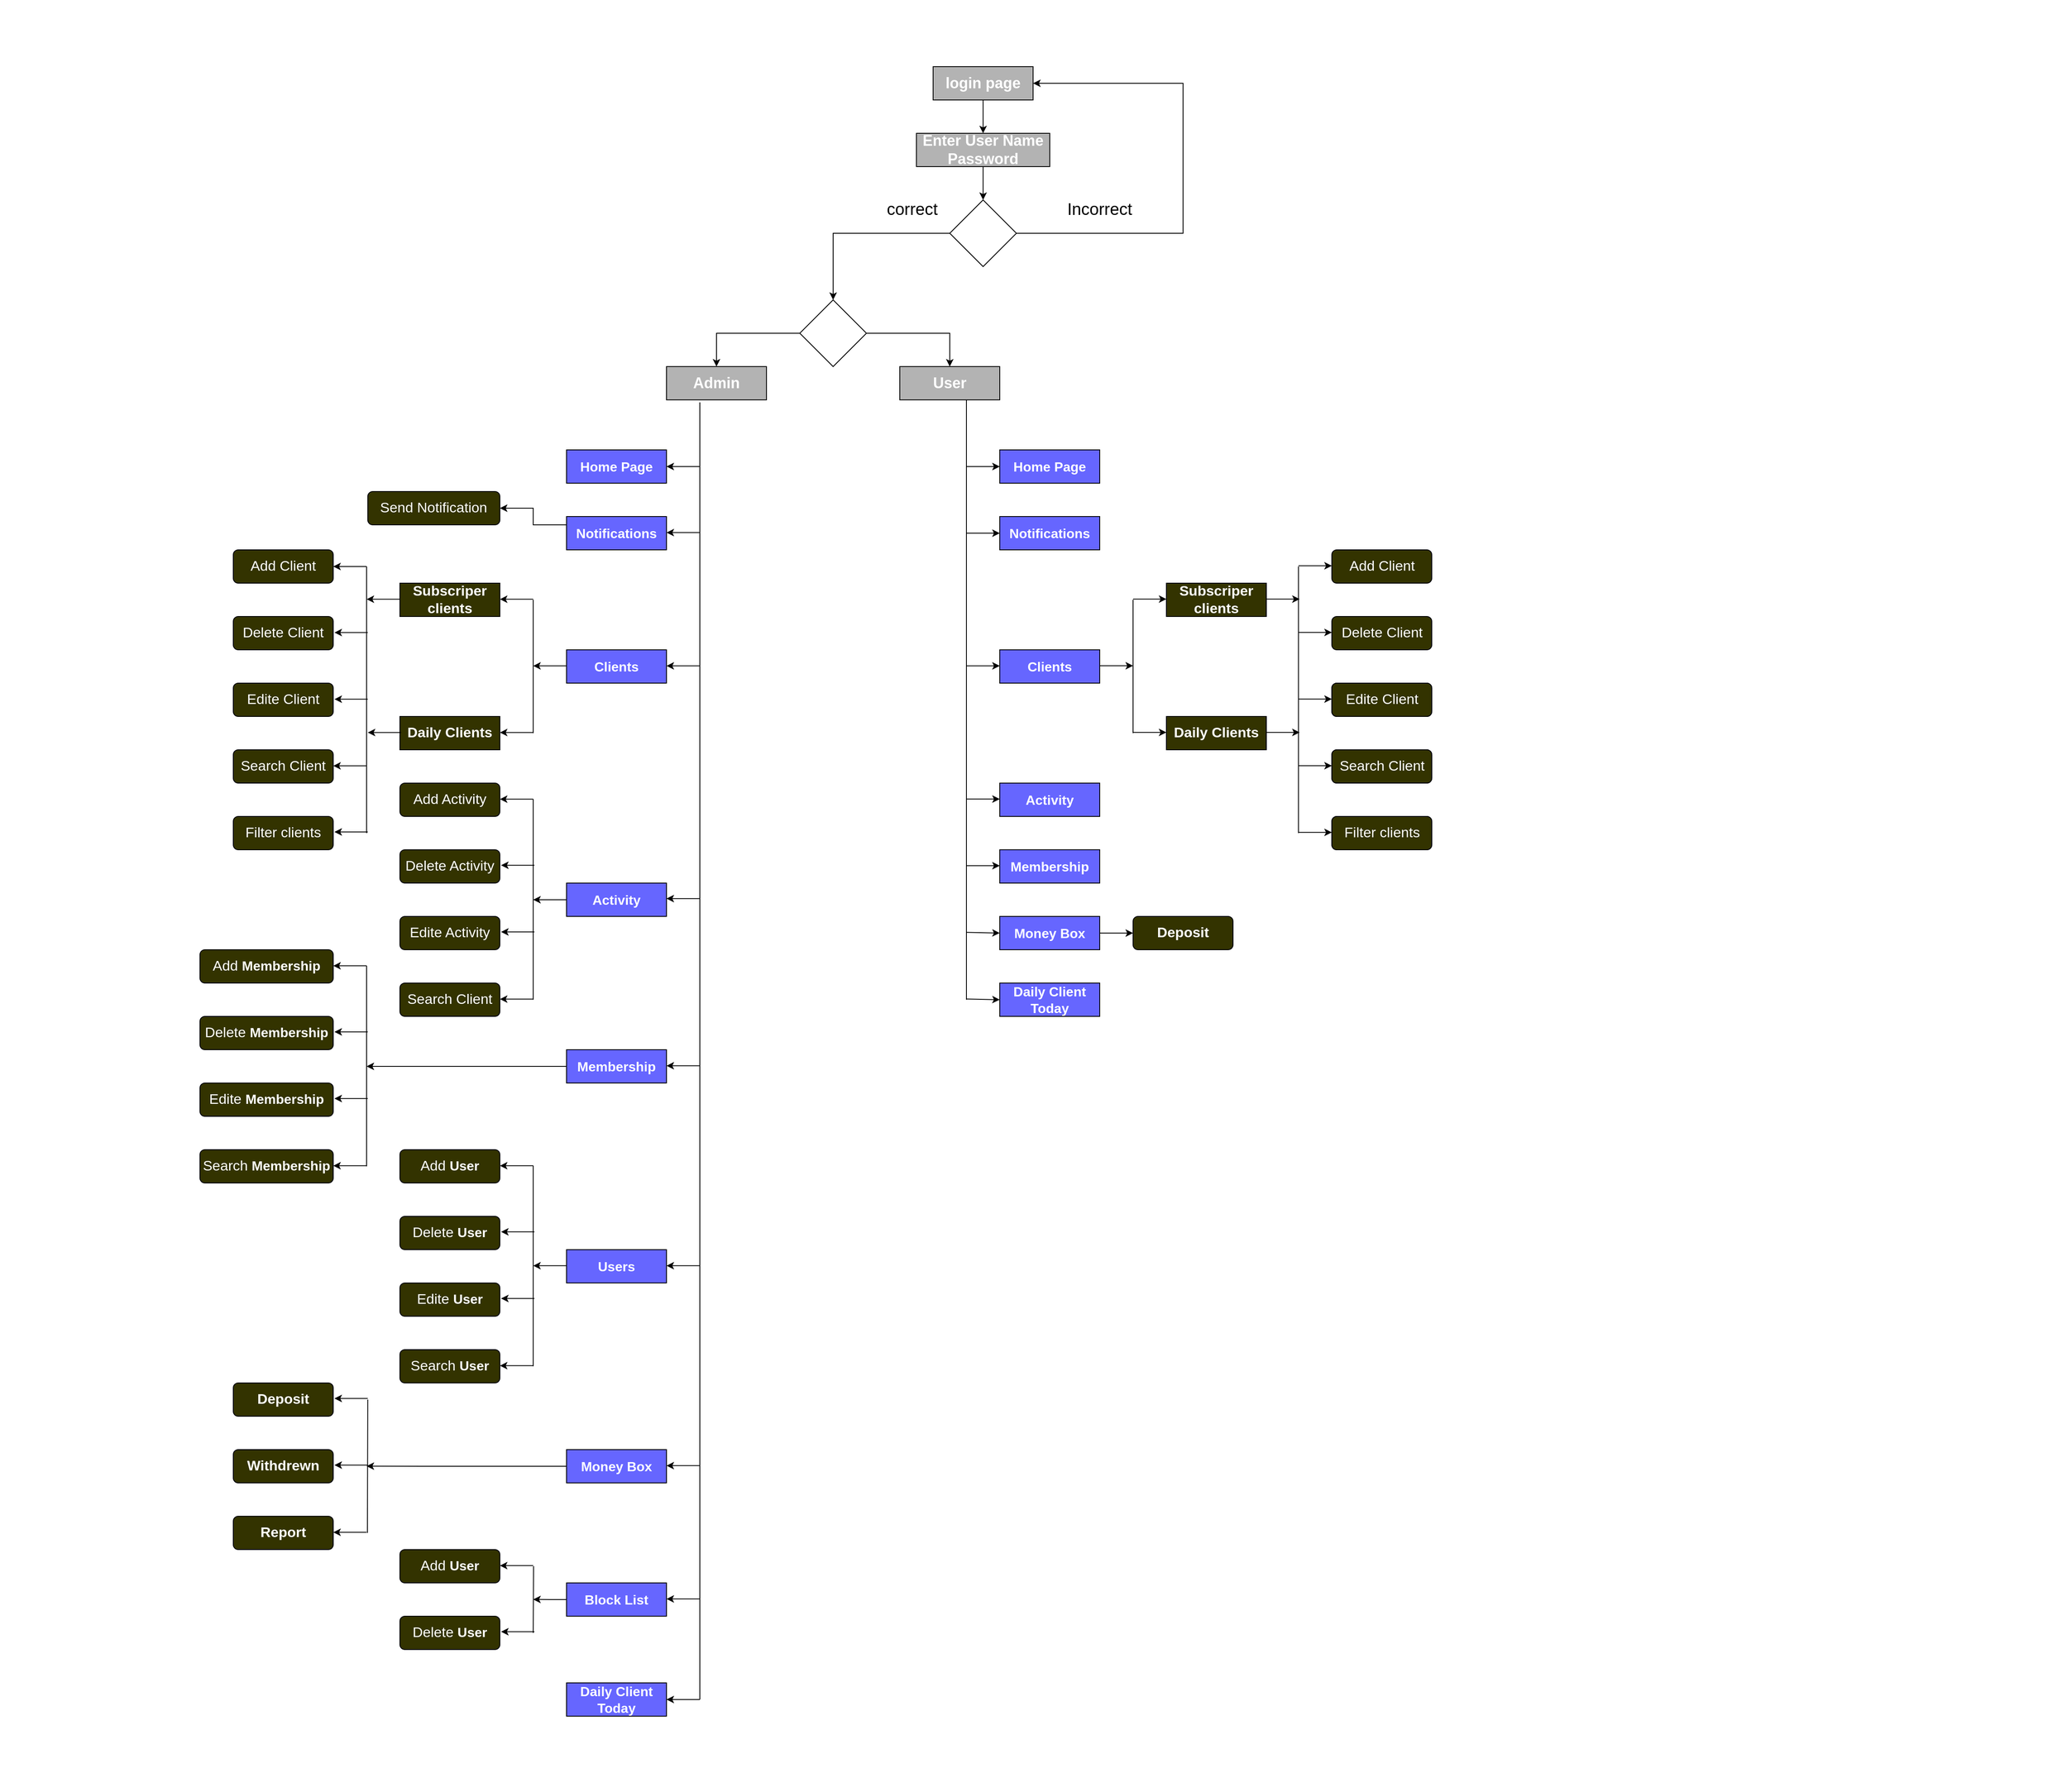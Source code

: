 <mxfile version="12.6.5" type="device"><diagram id="MLV-rDzlHuytcKiEgP1A" name="Page-1"><mxGraphModel dx="2920" dy="1690" grid="1" gridSize="10" guides="1" tooltips="1" connect="1" arrows="1" fold="1" page="1" pageScale="1" pageWidth="1100" pageHeight="850" math="0" shadow="0"><root><mxCell id="0"/><mxCell id="1" parent="0"/><mxCell id="kZUTi4mcbOPpcxBVJM2R-23" style="edgeStyle=orthogonalEdgeStyle;rounded=0;orthogonalLoop=1;jettySize=auto;html=1;exitX=0.5;exitY=1;exitDx=0;exitDy=0;entryX=0.5;entryY=0;entryDx=0;entryDy=0;" parent="1" source="armB2NNcW_g0OMxYt8Ku-1" target="kZUTi4mcbOPpcxBVJM2R-10" edge="1"><mxGeometry relative="1" as="geometry"/></mxCell><mxCell id="armB2NNcW_g0OMxYt8Ku-1" value="login page" style="rounded=0;whiteSpace=wrap;html=1;fontSize=18;fillColor=#B3B3B3;fontColor=#FFFFFF;fontStyle=1" parent="1" vertex="1"><mxGeometry x="520" y="40" width="120" height="40" as="geometry"/></mxCell><mxCell id="armB2NNcW_g0OMxYt8Ku-2" value="Users" style="rounded=0;whiteSpace=wrap;html=1;fillColor=#6666FF;fontColor=#FFFFFF;fontStyle=1;fontSize=16;" parent="1" vertex="1"><mxGeometry x="80" y="1460" width="120" height="40" as="geometry"/></mxCell><mxCell id="armB2NNcW_g0OMxYt8Ku-3" value="Daily Clients" style="rounded=0;whiteSpace=wrap;html=1;fontColor=#FFFFFF;fontStyle=1;fontSize=17;fillColor=#333300;" parent="1" vertex="1"><mxGeometry x="-120" y="820" width="120" height="40" as="geometry"/></mxCell><mxCell id="kZUTi4mcbOPpcxBVJM2R-102" style="edgeStyle=orthogonalEdgeStyle;rounded=0;orthogonalLoop=1;jettySize=auto;html=1;exitX=0;exitY=0.25;exitDx=0;exitDy=0;fontSize=20;" parent="1" source="armB2NNcW_g0OMxYt8Ku-5" target="kZUTi4mcbOPpcxBVJM2R-100" edge="1"><mxGeometry relative="1" as="geometry"/></mxCell><mxCell id="armB2NNcW_g0OMxYt8Ku-5" value="Notifications" style="rounded=0;whiteSpace=wrap;html=1;fillColor=#6666FF;fontColor=#FFFFFF;fontStyle=1;fontSize=16;" parent="1" vertex="1"><mxGeometry x="80" y="580" width="120" height="40" as="geometry"/></mxCell><mxCell id="armB2NNcW_g0OMxYt8Ku-6" value="Clients" style="rounded=0;whiteSpace=wrap;html=1;fillColor=#6666FF;fontColor=#FFFFFF;fontStyle=1;fontSize=16;" parent="1" vertex="1"><mxGeometry x="80" y="740" width="120" height="40" as="geometry"/></mxCell><mxCell id="kZUTi4mcbOPpcxBVJM2R-175" style="edgeStyle=orthogonalEdgeStyle;rounded=0;orthogonalLoop=1;jettySize=auto;html=1;exitX=0;exitY=0.5;exitDx=0;exitDy=0;fontSize=20;" parent="1" source="armB2NNcW_g0OMxYt8Ku-7" edge="1"><mxGeometry relative="1" as="geometry"><mxPoint x="-160" y="1719.857" as="targetPoint"/></mxGeometry></mxCell><mxCell id="armB2NNcW_g0OMxYt8Ku-7" value="Money Box" style="rounded=0;whiteSpace=wrap;html=1;fillColor=#6666FF;fontColor=#FFFFFF;fontStyle=1;fontSize=16;" parent="1" vertex="1"><mxGeometry x="80" y="1700.0" width="120" height="40" as="geometry"/></mxCell><mxCell id="armB2NNcW_g0OMxYt8Ku-10" value="Subscriper clients" style="rounded=0;whiteSpace=wrap;html=1;direction=west;flipH=0;flipV=1;fontColor=#FFFFFF;fontStyle=1;fontSize=17;fillColor=#333300;" parent="1" vertex="1"><mxGeometry x="-120" y="660" width="120" height="40" as="geometry"/></mxCell><mxCell id="kZUTi4mcbOPpcxBVJM2R-184" style="edgeStyle=orthogonalEdgeStyle;rounded=0;orthogonalLoop=1;jettySize=auto;html=1;exitX=0;exitY=0.5;exitDx=0;exitDy=0;fontSize=20;" parent="1" source="armB2NNcW_g0OMxYt8Ku-11" edge="1"><mxGeometry relative="1" as="geometry"><mxPoint x="40" y="1879.857" as="targetPoint"/></mxGeometry></mxCell><mxCell id="armB2NNcW_g0OMxYt8Ku-11" value="Block List" style="rounded=0;whiteSpace=wrap;html=1;fillColor=#6666FF;fontColor=#FFFFFF;fontStyle=1;fontSize=16;" parent="1" vertex="1"><mxGeometry x="80" y="1860" width="120" height="40" as="geometry"/></mxCell><mxCell id="armB2NNcW_g0OMxYt8Ku-12" value="Daily Client Today" style="rounded=0;whiteSpace=wrap;html=1;fillColor=#6666FF;fontColor=#FFFFFF;fontStyle=1;fontSize=16;" parent="1" vertex="1"><mxGeometry x="80" y="1980" width="120" height="40" as="geometry"/></mxCell><mxCell id="kZUTi4mcbOPpcxBVJM2R-137" style="edgeStyle=orthogonalEdgeStyle;rounded=0;orthogonalLoop=1;jettySize=auto;html=1;exitX=0;exitY=0.5;exitDx=0;exitDy=0;fontSize=20;" parent="1" source="armB2NNcW_g0OMxYt8Ku-15" edge="1"><mxGeometry relative="1" as="geometry"><mxPoint x="40" y="1040" as="targetPoint"/></mxGeometry></mxCell><mxCell id="armB2NNcW_g0OMxYt8Ku-15" value="Activity" style="rounded=0;whiteSpace=wrap;html=1;fillColor=#6666FF;fontColor=#FFFFFF;fontStyle=1;fontSize=16;" parent="1" vertex="1"><mxGeometry x="80" y="1020" width="120" height="40" as="geometry"/></mxCell><mxCell id="kZUTi4mcbOPpcxBVJM2R-155" style="edgeStyle=orthogonalEdgeStyle;rounded=0;orthogonalLoop=1;jettySize=auto;html=1;exitX=0;exitY=0.5;exitDx=0;exitDy=0;fontSize=20;" parent="1" source="armB2NNcW_g0OMxYt8Ku-16" edge="1"><mxGeometry relative="1" as="geometry"><mxPoint x="-160" y="1240" as="targetPoint"/></mxGeometry></mxCell><mxCell id="armB2NNcW_g0OMxYt8Ku-16" value="Membership" style="rounded=0;whiteSpace=wrap;html=1;fillColor=#6666FF;fontColor=#FFFFFF;fontStyle=1;fontSize=16;" parent="1" vertex="1"><mxGeometry x="80" y="1220" width="120" height="40" as="geometry"/></mxCell><mxCell id="faiqcQR8Vn5gE0CSzSUx-1" value="Home Page" style="rounded=0;whiteSpace=wrap;html=1;fillColor=#6666FF;fontColor=#FFFFFF;fontStyle=1;fontSize=16;" parent="1" vertex="1"><mxGeometry x="80" y="500" width="120" height="40" as="geometry"/></mxCell><mxCell id="faiqcQR8Vn5gE0CSzSUx-7" value="Text" style="text;html=1;strokeColor=none;fillColor=none;align=center;verticalAlign=middle;whiteSpace=wrap;rounded=0;fontSize=17;fontColor=#FFFFFF;" parent="1" vertex="1"><mxGeometry x="1840" y="243" width="40" height="20" as="geometry"/></mxCell><mxCell id="faiqcQR8Vn5gE0CSzSUx-8" value="Text" style="text;html=1;strokeColor=none;fillColor=none;align=center;verticalAlign=middle;whiteSpace=wrap;rounded=0;fontSize=17;fontColor=#FFFFFF;" parent="1" vertex="1"><mxGeometry x="-600" y="800" width="40" height="20" as="geometry"/></mxCell><mxCell id="kZUTi4mcbOPpcxBVJM2R-25" style="edgeStyle=orthogonalEdgeStyle;rounded=0;orthogonalLoop=1;jettySize=auto;html=1;exitX=1;exitY=0.5;exitDx=0;exitDy=0;entryX=1;entryY=0.5;entryDx=0;entryDy=0;" parent="1" source="kZUTi4mcbOPpcxBVJM2R-1" target="armB2NNcW_g0OMxYt8Ku-1" edge="1"><mxGeometry relative="1" as="geometry"><Array as="points"><mxPoint x="820" y="240"/><mxPoint x="820" y="60"/></Array></mxGeometry></mxCell><mxCell id="kZUTi4mcbOPpcxBVJM2R-60" style="edgeStyle=orthogonalEdgeStyle;rounded=0;orthogonalLoop=1;jettySize=auto;html=1;exitX=0;exitY=0.5;exitDx=0;exitDy=0;entryX=0.5;entryY=0;entryDx=0;entryDy=0;fontSize=20;" parent="1" source="kZUTi4mcbOPpcxBVJM2R-1" target="kZUTi4mcbOPpcxBVJM2R-20" edge="1"><mxGeometry relative="1" as="geometry"/></mxCell><mxCell id="kZUTi4mcbOPpcxBVJM2R-1" value="" style="rhombus;whiteSpace=wrap;html=1;" parent="1" vertex="1"><mxGeometry x="540" y="200" width="80" height="80" as="geometry"/></mxCell><mxCell id="kZUTi4mcbOPpcxBVJM2R-2" value="User" style="rounded=0;whiteSpace=wrap;html=1;fontSize=18;fillColor=#B3B3B3;fontColor=#FFFFFF;fontStyle=1" parent="1" vertex="1"><mxGeometry x="480" y="400" width="120" height="40" as="geometry"/></mxCell><mxCell id="kZUTi4mcbOPpcxBVJM2R-3" value="Admin" style="rounded=0;whiteSpace=wrap;html=1;fontSize=18;fillColor=#B3B3B3;fontColor=#FFFFFF;fontStyle=1" parent="1" vertex="1"><mxGeometry x="200" y="400" width="120" height="40" as="geometry"/></mxCell><mxCell id="kZUTi4mcbOPpcxBVJM2R-24" style="edgeStyle=orthogonalEdgeStyle;rounded=0;orthogonalLoop=1;jettySize=auto;html=1;exitX=0.5;exitY=1;exitDx=0;exitDy=0;entryX=0.5;entryY=0;entryDx=0;entryDy=0;" parent="1" source="kZUTi4mcbOPpcxBVJM2R-10" target="kZUTi4mcbOPpcxBVJM2R-1" edge="1"><mxGeometry relative="1" as="geometry"/></mxCell><mxCell id="kZUTi4mcbOPpcxBVJM2R-10" value="Enter User Name Password" style="rounded=0;whiteSpace=wrap;html=1;fontSize=18;fillColor=#B3B3B3;fontColor=#FFFFFF;fontStyle=1" parent="1" vertex="1"><mxGeometry x="500" y="120" width="160" height="40" as="geometry"/></mxCell><mxCell id="kZUTi4mcbOPpcxBVJM2R-61" style="edgeStyle=orthogonalEdgeStyle;rounded=0;orthogonalLoop=1;jettySize=auto;html=1;exitX=0;exitY=0.5;exitDx=0;exitDy=0;entryX=0.5;entryY=0;entryDx=0;entryDy=0;fontSize=20;" parent="1" source="kZUTi4mcbOPpcxBVJM2R-20" target="kZUTi4mcbOPpcxBVJM2R-3" edge="1"><mxGeometry relative="1" as="geometry"/></mxCell><mxCell id="kZUTi4mcbOPpcxBVJM2R-62" style="edgeStyle=orthogonalEdgeStyle;rounded=0;orthogonalLoop=1;jettySize=auto;html=1;exitX=1;exitY=0.5;exitDx=0;exitDy=0;entryX=0.5;entryY=0;entryDx=0;entryDy=0;fontSize=20;" parent="1" source="kZUTi4mcbOPpcxBVJM2R-20" target="kZUTi4mcbOPpcxBVJM2R-2" edge="1"><mxGeometry relative="1" as="geometry"/></mxCell><mxCell id="kZUTi4mcbOPpcxBVJM2R-20" value="" style="rhombus;whiteSpace=wrap;html=1;" parent="1" vertex="1"><mxGeometry x="360" y="320" width="80" height="80" as="geometry"/></mxCell><mxCell id="kZUTi4mcbOPpcxBVJM2R-29" value="Incorrect" style="text;html=1;strokeColor=none;fillColor=none;align=center;verticalAlign=middle;whiteSpace=wrap;rounded=0;fontSize=20;" parent="1" vertex="1"><mxGeometry x="650" y="190" width="140" height="40" as="geometry"/></mxCell><mxCell id="kZUTi4mcbOPpcxBVJM2R-30" value="correct" style="text;html=1;strokeColor=none;fillColor=none;align=center;verticalAlign=middle;whiteSpace=wrap;rounded=0;fontSize=20;" parent="1" vertex="1"><mxGeometry x="440" y="190" width="110" height="40" as="geometry"/></mxCell><mxCell id="kZUTi4mcbOPpcxBVJM2R-79" value="" style="endArrow=none;html=1;fontSize=20;" parent="1" edge="1"><mxGeometry width="50" height="50" relative="1" as="geometry"><mxPoint x="240" y="2000" as="sourcePoint"/><mxPoint x="240" y="443" as="targetPoint"/></mxGeometry></mxCell><mxCell id="kZUTi4mcbOPpcxBVJM2R-80" value="" style="endArrow=none;html=1;fontSize=20;" parent="1" edge="1"><mxGeometry width="50" height="50" relative="1" as="geometry"><mxPoint x="560" y="1160" as="sourcePoint"/><mxPoint x="560" y="440" as="targetPoint"/></mxGeometry></mxCell><mxCell id="kZUTi4mcbOPpcxBVJM2R-81" value="" style="endArrow=classic;html=1;fontSize=20;entryX=1;entryY=0.5;entryDx=0;entryDy=0;" parent="1" target="faiqcQR8Vn5gE0CSzSUx-1" edge="1"><mxGeometry width="50" height="50" relative="1" as="geometry"><mxPoint x="240" y="520" as="sourcePoint"/><mxPoint x="290" y="470" as="targetPoint"/></mxGeometry></mxCell><mxCell id="kZUTi4mcbOPpcxBVJM2R-83" value="" style="endArrow=classic;html=1;fontSize=20;entryX=1;entryY=0.5;entryDx=0;entryDy=0;" parent="1" edge="1"><mxGeometry width="50" height="50" relative="1" as="geometry"><mxPoint x="240" y="599.29" as="sourcePoint"/><mxPoint x="200" y="599.29" as="targetPoint"/></mxGeometry></mxCell><mxCell id="kZUTi4mcbOPpcxBVJM2R-85" value="" style="endArrow=classic;html=1;fontSize=20;entryX=1;entryY=0.5;entryDx=0;entryDy=0;" parent="1" edge="1"><mxGeometry width="50" height="50" relative="1" as="geometry"><mxPoint x="240" y="759.29" as="sourcePoint"/><mxPoint x="200" y="759.29" as="targetPoint"/></mxGeometry></mxCell><mxCell id="kZUTi4mcbOPpcxBVJM2R-86" value="" style="endArrow=classic;html=1;fontSize=20;entryX=1;entryY=0.5;entryDx=0;entryDy=0;" parent="1" edge="1"><mxGeometry width="50" height="50" relative="1" as="geometry"><mxPoint x="40" y="679.29" as="sourcePoint"/><mxPoint y="679.29" as="targetPoint"/></mxGeometry></mxCell><mxCell id="kZUTi4mcbOPpcxBVJM2R-87" value="" style="endArrow=classic;html=1;fontSize=20;entryX=1;entryY=0.5;entryDx=0;entryDy=0;" parent="1" edge="1"><mxGeometry width="50" height="50" relative="1" as="geometry"><mxPoint x="80" y="759.29" as="sourcePoint"/><mxPoint x="40" y="759.29" as="targetPoint"/></mxGeometry></mxCell><mxCell id="kZUTi4mcbOPpcxBVJM2R-88" value="" style="endArrow=classic;html=1;fontSize=20;entryX=1;entryY=0.5;entryDx=0;entryDy=0;" parent="1" edge="1"><mxGeometry width="50" height="50" relative="1" as="geometry"><mxPoint x="240" y="1038.57" as="sourcePoint"/><mxPoint x="200" y="1038.57" as="targetPoint"/></mxGeometry></mxCell><mxCell id="kZUTi4mcbOPpcxBVJM2R-91" value="" style="endArrow=classic;html=1;fontSize=20;entryX=0;entryY=0.5;entryDx=0;entryDy=0;" parent="1" edge="1"><mxGeometry width="50" height="50" relative="1" as="geometry"><mxPoint x="560" y="520" as="sourcePoint"/><mxPoint x="600" y="520" as="targetPoint"/></mxGeometry></mxCell><mxCell id="kZUTi4mcbOPpcxBVJM2R-92" value="" style="endArrow=classic;html=1;fontSize=20;entryX=0;entryY=0.5;entryDx=0;entryDy=0;" parent="1" edge="1"><mxGeometry width="50" height="50" relative="1" as="geometry"><mxPoint x="560" y="600" as="sourcePoint"/><mxPoint x="600" y="600" as="targetPoint"/></mxGeometry></mxCell><mxCell id="kZUTi4mcbOPpcxBVJM2R-93" value="" style="endArrow=classic;html=1;fontSize=20;entryX=0;entryY=0.5;entryDx=0;entryDy=0;" parent="1" edge="1"><mxGeometry width="50" height="50" relative="1" as="geometry"><mxPoint x="760" y="839.17" as="sourcePoint"/><mxPoint x="800" y="839.17" as="targetPoint"/></mxGeometry></mxCell><mxCell id="kZUTi4mcbOPpcxBVJM2R-94" value="" style="endArrow=classic;html=1;fontSize=20;entryX=0;entryY=0.5;entryDx=0;entryDy=0;" parent="1" edge="1"><mxGeometry width="50" height="50" relative="1" as="geometry"><mxPoint x="560" y="759.29" as="sourcePoint"/><mxPoint x="600" y="759.29" as="targetPoint"/></mxGeometry></mxCell><mxCell id="kZUTi4mcbOPpcxBVJM2R-95" value="" style="endArrow=classic;html=1;fontSize=20;entryX=0;entryY=0.5;entryDx=0;entryDy=0;" parent="1" edge="1"><mxGeometry width="50" height="50" relative="1" as="geometry"><mxPoint x="760" y="679.17" as="sourcePoint"/><mxPoint x="800" y="679.17" as="targetPoint"/></mxGeometry></mxCell><mxCell id="kZUTi4mcbOPpcxBVJM2R-96" value="" style="endArrow=classic;html=1;fontSize=20;entryX=0;entryY=0.5;entryDx=0;entryDy=0;" parent="1" edge="1"><mxGeometry width="50" height="50" relative="1" as="geometry"><mxPoint x="920" y="839.17" as="sourcePoint"/><mxPoint x="960" y="839.17" as="targetPoint"/></mxGeometry></mxCell><mxCell id="kZUTi4mcbOPpcxBVJM2R-97" value="" style="endArrow=classic;html=1;fontSize=20;entryX=0;entryY=0.5;entryDx=0;entryDy=0;" parent="1" edge="1"><mxGeometry width="50" height="50" relative="1" as="geometry"><mxPoint x="920" y="679.17" as="sourcePoint"/><mxPoint x="960" y="679.17" as="targetPoint"/></mxGeometry></mxCell><mxCell id="kZUTi4mcbOPpcxBVJM2R-98" value="" style="endArrow=classic;html=1;fontSize=20;entryX=0;entryY=0.5;entryDx=0;entryDy=0;" parent="1" edge="1"><mxGeometry width="50" height="50" relative="1" as="geometry"><mxPoint x="560" y="919.17" as="sourcePoint"/><mxPoint x="600" y="919.17" as="targetPoint"/></mxGeometry></mxCell><mxCell id="kZUTi4mcbOPpcxBVJM2R-99" value="" style="endArrow=classic;html=1;fontSize=20;entryX=0;entryY=0.5;entryDx=0;entryDy=0;" parent="1" edge="1"><mxGeometry width="50" height="50" relative="1" as="geometry"><mxPoint x="560" y="999.17" as="sourcePoint"/><mxPoint x="600" y="999.17" as="targetPoint"/></mxGeometry></mxCell><mxCell id="kZUTi4mcbOPpcxBVJM2R-100" value="Send Notification" style="rounded=1;whiteSpace=wrap;html=1;fontFamily=Helvetica;fontSize=17;fontColor=#FFFFFF;align=center;strokeColor=#000000;fillColor=#333300;" parent="1" vertex="1"><mxGeometry x="-158.57" y="550" width="158.57" height="40" as="geometry"/></mxCell><mxCell id="kZUTi4mcbOPpcxBVJM2R-104" value="" style="endArrow=classic;html=1;fontSize=20;entryX=1;entryY=0.5;entryDx=0;entryDy=0;" parent="1" edge="1"><mxGeometry width="50" height="50" relative="1" as="geometry"><mxPoint x="40" y="839.29" as="sourcePoint"/><mxPoint y="839.29" as="targetPoint"/></mxGeometry></mxCell><mxCell id="kZUTi4mcbOPpcxBVJM2R-106" value="" style="endArrow=none;html=1;fontSize=20;" parent="1" edge="1"><mxGeometry width="50" height="50" relative="1" as="geometry"><mxPoint x="40" y="840" as="sourcePoint"/><mxPoint x="40" y="680" as="targetPoint"/></mxGeometry></mxCell><mxCell id="kZUTi4mcbOPpcxBVJM2R-107" value="Edite Client" style="rounded=1;whiteSpace=wrap;html=1;fontFamily=Helvetica;fontSize=17;fontColor=#FFFFFF;align=center;strokeColor=#000000;fillColor=#333300;" parent="1" vertex="1"><mxGeometry x="-320" y="780" width="120" height="40" as="geometry"/></mxCell><mxCell id="kZUTi4mcbOPpcxBVJM2R-108" value="Delete Client" style="rounded=1;whiteSpace=wrap;html=1;fontFamily=Helvetica;fontSize=17;fontColor=#FFFFFF;align=center;strokeColor=#000000;fillColor=#333300;" parent="1" vertex="1"><mxGeometry x="-320" y="700" width="120" height="40" as="geometry"/></mxCell><mxCell id="kZUTi4mcbOPpcxBVJM2R-109" value="Add Client" style="rounded=1;whiteSpace=wrap;html=1;fontFamily=Helvetica;fontSize=17;fontColor=#FFFFFF;align=center;strokeColor=#000000;fillColor=#333300;" parent="1" vertex="1"><mxGeometry x="-320" y="620" width="120" height="40" as="geometry"/></mxCell><mxCell id="kZUTi4mcbOPpcxBVJM2R-110" value="Filter clients" style="rounded=1;whiteSpace=wrap;html=1;fontFamily=Helvetica;fontSize=17;fontColor=#FFFFFF;align=center;strokeColor=#000000;fillColor=#333300;" parent="1" vertex="1"><mxGeometry x="-320" y="940" width="120" height="40" as="geometry"/></mxCell><mxCell id="kZUTi4mcbOPpcxBVJM2R-111" value="Search Client" style="rounded=1;whiteSpace=wrap;html=1;fontFamily=Helvetica;fontSize=17;fontColor=#FFFFFF;align=center;strokeColor=#000000;fillColor=#333300;" parent="1" vertex="1"><mxGeometry x="-320" y="860" width="120" height="40" as="geometry"/></mxCell><mxCell id="kZUTi4mcbOPpcxBVJM2R-112" value="" style="endArrow=none;html=1;fontSize=20;" parent="1" edge="1"><mxGeometry width="50" height="50" relative="1" as="geometry"><mxPoint x="-160" y="960" as="sourcePoint"/><mxPoint x="-160" y="640" as="targetPoint"/></mxGeometry></mxCell><mxCell id="kZUTi4mcbOPpcxBVJM2R-113" value="" style="endArrow=classic;html=1;fontSize=20;" parent="1" edge="1"><mxGeometry width="50" height="50" relative="1" as="geometry"><mxPoint x="-160" y="640" as="sourcePoint"/><mxPoint x="-200" y="640" as="targetPoint"/></mxGeometry></mxCell><mxCell id="kZUTi4mcbOPpcxBVJM2R-114" value="" style="endArrow=classic;html=1;fontSize=20;entryX=0;entryY=0.5;entryDx=0;entryDy=0;" parent="1" edge="1"><mxGeometry width="50" height="50" relative="1" as="geometry"><mxPoint x="-158.57" y="799.29" as="sourcePoint"/><mxPoint x="-198.57" y="799.29" as="targetPoint"/></mxGeometry></mxCell><mxCell id="kZUTi4mcbOPpcxBVJM2R-115" value="" style="endArrow=classic;html=1;fontSize=20;entryX=0;entryY=0.5;entryDx=0;entryDy=0;" parent="1" edge="1"><mxGeometry width="50" height="50" relative="1" as="geometry"><mxPoint x="-158.57" y="719.29" as="sourcePoint"/><mxPoint x="-198.57" y="719.29" as="targetPoint"/></mxGeometry></mxCell><mxCell id="kZUTi4mcbOPpcxBVJM2R-116" value="" style="endArrow=classic;html=1;fontSize=20;entryX=0;entryY=0.5;entryDx=0;entryDy=0;" parent="1" edge="1"><mxGeometry width="50" height="50" relative="1" as="geometry"><mxPoint x="-160" y="879.29" as="sourcePoint"/><mxPoint x="-200" y="879.29" as="targetPoint"/></mxGeometry></mxCell><mxCell id="kZUTi4mcbOPpcxBVJM2R-117" value="" style="endArrow=classic;html=1;fontSize=20;entryX=0;entryY=0.5;entryDx=0;entryDy=0;" parent="1" edge="1"><mxGeometry width="50" height="50" relative="1" as="geometry"><mxPoint x="-158.57" y="958.57" as="sourcePoint"/><mxPoint x="-198.57" y="958.57" as="targetPoint"/></mxGeometry></mxCell><mxCell id="kZUTi4mcbOPpcxBVJM2R-119" value="" style="endArrow=classic;html=1;fontSize=20;entryX=0;entryY=0.5;entryDx=0;entryDy=0;" parent="1" edge="1"><mxGeometry width="50" height="50" relative="1" as="geometry"><mxPoint x="-120.0" y="679.29" as="sourcePoint"/><mxPoint x="-160.0" y="679.29" as="targetPoint"/></mxGeometry></mxCell><mxCell id="kZUTi4mcbOPpcxBVJM2R-120" value="" style="endArrow=classic;html=1;fontSize=20;entryX=0;entryY=0.5;entryDx=0;entryDy=0;" parent="1" edge="1"><mxGeometry width="50" height="50" relative="1" as="geometry"><mxPoint x="-118.57" y="839.29" as="sourcePoint"/><mxPoint x="-158.57" y="839.29" as="targetPoint"/></mxGeometry></mxCell><mxCell id="kZUTi4mcbOPpcxBVJM2R-127" value="Edite Activity" style="rounded=1;whiteSpace=wrap;html=1;fontFamily=Helvetica;fontSize=17;fontColor=#FFFFFF;align=center;strokeColor=#000000;fillColor=#333300;" parent="1" vertex="1"><mxGeometry x="-120" y="1060" width="120" height="40" as="geometry"/></mxCell><mxCell id="kZUTi4mcbOPpcxBVJM2R-128" value="Delete Activity" style="rounded=1;whiteSpace=wrap;html=1;fontFamily=Helvetica;fontSize=17;fontColor=#FFFFFF;align=center;strokeColor=#000000;fillColor=#333300;" parent="1" vertex="1"><mxGeometry x="-120" y="980" width="120" height="40" as="geometry"/></mxCell><mxCell id="kZUTi4mcbOPpcxBVJM2R-129" value="Add Activity" style="rounded=1;whiteSpace=wrap;html=1;fontFamily=Helvetica;fontSize=17;fontColor=#FFFFFF;align=center;strokeColor=#000000;fillColor=#333300;" parent="1" vertex="1"><mxGeometry x="-120" y="900" width="120" height="40" as="geometry"/></mxCell><mxCell id="kZUTi4mcbOPpcxBVJM2R-131" value="Search Client" style="rounded=1;whiteSpace=wrap;html=1;fontFamily=Helvetica;fontSize=17;fontColor=#FFFFFF;align=center;strokeColor=#000000;fillColor=#333300;" parent="1" vertex="1"><mxGeometry x="-120" y="1140" width="120" height="40" as="geometry"/></mxCell><mxCell id="kZUTi4mcbOPpcxBVJM2R-132" value="" style="endArrow=none;html=1;fontSize=20;" parent="1" edge="1"><mxGeometry width="50" height="50" relative="1" as="geometry"><mxPoint x="40" y="1160" as="sourcePoint"/><mxPoint x="40" y="919.29" as="targetPoint"/></mxGeometry></mxCell><mxCell id="kZUTi4mcbOPpcxBVJM2R-133" value="" style="endArrow=classic;html=1;fontSize=20;entryX=0;entryY=0.5;entryDx=0;entryDy=0;" parent="1" edge="1"><mxGeometry width="50" height="50" relative="1" as="geometry"><mxPoint x="40" y="919.29" as="sourcePoint"/><mxPoint y="919.29" as="targetPoint"/></mxGeometry></mxCell><mxCell id="kZUTi4mcbOPpcxBVJM2R-134" value="" style="endArrow=classic;html=1;fontSize=20;entryX=0;entryY=0.5;entryDx=0;entryDy=0;" parent="1" edge="1"><mxGeometry width="50" height="50" relative="1" as="geometry"><mxPoint x="41.43" y="1078.58" as="sourcePoint"/><mxPoint x="1.43" y="1078.58" as="targetPoint"/></mxGeometry></mxCell><mxCell id="kZUTi4mcbOPpcxBVJM2R-135" value="" style="endArrow=classic;html=1;fontSize=20;entryX=0;entryY=0.5;entryDx=0;entryDy=0;" parent="1" edge="1"><mxGeometry width="50" height="50" relative="1" as="geometry"><mxPoint x="41.43" y="998.58" as="sourcePoint"/><mxPoint x="1.43" y="998.58" as="targetPoint"/></mxGeometry></mxCell><mxCell id="kZUTi4mcbOPpcxBVJM2R-136" value="" style="endArrow=classic;html=1;fontSize=20;entryX=0;entryY=0.5;entryDx=0;entryDy=0;" parent="1" edge="1"><mxGeometry width="50" height="50" relative="1" as="geometry"><mxPoint x="40.0" y="1159.29" as="sourcePoint"/><mxPoint x="-1.705e-13" y="1159.29" as="targetPoint"/></mxGeometry></mxCell><mxCell id="kZUTi4mcbOPpcxBVJM2R-145" value="Edite&amp;nbsp;&lt;span style=&quot;font-size: 16px ; font-weight: 700&quot;&gt;Membership&lt;/span&gt;" style="rounded=1;whiteSpace=wrap;html=1;fontFamily=Helvetica;fontSize=17;fontColor=#FFFFFF;align=center;strokeColor=#000000;fillColor=#333300;" parent="1" vertex="1"><mxGeometry x="-360" y="1260" width="160" height="40" as="geometry"/></mxCell><mxCell id="kZUTi4mcbOPpcxBVJM2R-146" value="Delete&amp;nbsp;&lt;span style=&quot;font-size: 16px ; font-weight: 700&quot;&gt;Membership&lt;/span&gt;" style="rounded=1;whiteSpace=wrap;html=1;fontFamily=Helvetica;fontSize=17;fontColor=#FFFFFF;align=center;strokeColor=#000000;fillColor=#333300;" parent="1" vertex="1"><mxGeometry x="-360" y="1180" width="160" height="40" as="geometry"/></mxCell><mxCell id="kZUTi4mcbOPpcxBVJM2R-147" value="Add&amp;nbsp;&lt;span style=&quot;font-size: 16px ; font-weight: 700&quot;&gt;Membership&lt;/span&gt;" style="rounded=1;whiteSpace=wrap;html=1;fontFamily=Helvetica;fontSize=17;fontColor=#FFFFFF;align=center;strokeColor=#000000;fillColor=#333300;" parent="1" vertex="1"><mxGeometry x="-360" y="1100" width="160" height="40" as="geometry"/></mxCell><mxCell id="kZUTi4mcbOPpcxBVJM2R-148" value="Search&amp;nbsp;&lt;span style=&quot;font-size: 16px ; font-weight: 700&quot;&gt;Membership&lt;/span&gt;" style="rounded=1;whiteSpace=wrap;html=1;fontFamily=Helvetica;fontSize=17;fontColor=#FFFFFF;align=center;strokeColor=#000000;fillColor=#333300;" parent="1" vertex="1"><mxGeometry x="-360" y="1340" width="160" height="40" as="geometry"/></mxCell><mxCell id="kZUTi4mcbOPpcxBVJM2R-149" value="" style="endArrow=none;html=1;fontSize=20;" parent="1" edge="1"><mxGeometry width="50" height="50" relative="1" as="geometry"><mxPoint x="-160" y="1360" as="sourcePoint"/><mxPoint x="-160" y="1119.29" as="targetPoint"/></mxGeometry></mxCell><mxCell id="kZUTi4mcbOPpcxBVJM2R-150" value="" style="endArrow=classic;html=1;fontSize=20;entryX=0;entryY=0.5;entryDx=0;entryDy=0;" parent="1" edge="1"><mxGeometry width="50" height="50" relative="1" as="geometry"><mxPoint x="-160" y="1119.29" as="sourcePoint"/><mxPoint x="-200" y="1119.29" as="targetPoint"/></mxGeometry></mxCell><mxCell id="kZUTi4mcbOPpcxBVJM2R-151" value="" style="endArrow=classic;html=1;fontSize=20;entryX=0;entryY=0.5;entryDx=0;entryDy=0;" parent="1" edge="1"><mxGeometry width="50" height="50" relative="1" as="geometry"><mxPoint x="-158.57" y="1278.58" as="sourcePoint"/><mxPoint x="-198.57" y="1278.58" as="targetPoint"/></mxGeometry></mxCell><mxCell id="kZUTi4mcbOPpcxBVJM2R-152" value="" style="endArrow=classic;html=1;fontSize=20;entryX=0;entryY=0.5;entryDx=0;entryDy=0;" parent="1" edge="1"><mxGeometry width="50" height="50" relative="1" as="geometry"><mxPoint x="-158.57" y="1198.58" as="sourcePoint"/><mxPoint x="-198.57" y="1198.58" as="targetPoint"/></mxGeometry></mxCell><mxCell id="kZUTi4mcbOPpcxBVJM2R-153" value="" style="endArrow=classic;html=1;fontSize=20;entryX=0;entryY=0.5;entryDx=0;entryDy=0;" parent="1" edge="1"><mxGeometry width="50" height="50" relative="1" as="geometry"><mxPoint x="-160" y="1359.29" as="sourcePoint"/><mxPoint x="-200" y="1359.29" as="targetPoint"/></mxGeometry></mxCell><mxCell id="kZUTi4mcbOPpcxBVJM2R-156" value="" style="endArrow=classic;html=1;fontSize=20;entryX=1;entryY=0.5;entryDx=0;entryDy=0;" parent="1" edge="1"><mxGeometry width="50" height="50" relative="1" as="geometry"><mxPoint x="240" y="1239.29" as="sourcePoint"/><mxPoint x="200" y="1239.29" as="targetPoint"/></mxGeometry></mxCell><mxCell id="kZUTi4mcbOPpcxBVJM2R-157" value="Edite&amp;nbsp;&lt;span style=&quot;font-size: 16px ; font-weight: 700&quot;&gt;User&lt;/span&gt;" style="rounded=1;whiteSpace=wrap;html=1;fontFamily=Helvetica;fontSize=17;fontColor=#FFFFFF;align=center;strokeColor=#000000;fillColor=#333300;" parent="1" vertex="1"><mxGeometry x="-120" y="1500" width="120" height="40" as="geometry"/></mxCell><mxCell id="kZUTi4mcbOPpcxBVJM2R-158" value="Delete&amp;nbsp;&lt;span style=&quot;font-size: 16px ; font-weight: 700&quot;&gt;User&lt;/span&gt;" style="rounded=1;whiteSpace=wrap;html=1;fontFamily=Helvetica;fontSize=17;fontColor=#FFFFFF;align=center;strokeColor=#000000;fillColor=#333300;" parent="1" vertex="1"><mxGeometry x="-120" y="1420" width="120" height="40" as="geometry"/></mxCell><mxCell id="kZUTi4mcbOPpcxBVJM2R-159" value="Add&amp;nbsp;&lt;span style=&quot;font-size: 16px ; font-weight: 700&quot;&gt;User&lt;/span&gt;" style="rounded=1;whiteSpace=wrap;html=1;fontFamily=Helvetica;fontSize=17;fontColor=#FFFFFF;align=center;strokeColor=#000000;fillColor=#333300;" parent="1" vertex="1"><mxGeometry x="-120" y="1340" width="120" height="40" as="geometry"/></mxCell><mxCell id="kZUTi4mcbOPpcxBVJM2R-160" value="Search&amp;nbsp;&lt;span style=&quot;font-size: 16px ; font-weight: 700&quot;&gt;User&lt;/span&gt;" style="rounded=1;whiteSpace=wrap;html=1;fontFamily=Helvetica;fontSize=17;fontColor=#FFFFFF;align=center;strokeColor=#000000;fillColor=#333300;" parent="1" vertex="1"><mxGeometry x="-120" y="1580" width="120" height="40" as="geometry"/></mxCell><mxCell id="kZUTi4mcbOPpcxBVJM2R-161" value="" style="endArrow=none;html=1;fontSize=20;" parent="1" edge="1"><mxGeometry width="50" height="50" relative="1" as="geometry"><mxPoint x="40" y="1600" as="sourcePoint"/><mxPoint x="40" y="1359.29" as="targetPoint"/></mxGeometry></mxCell><mxCell id="kZUTi4mcbOPpcxBVJM2R-162" value="" style="endArrow=classic;html=1;fontSize=20;entryX=0;entryY=0.5;entryDx=0;entryDy=0;" parent="1" edge="1"><mxGeometry width="50" height="50" relative="1" as="geometry"><mxPoint x="40" y="1359.29" as="sourcePoint"/><mxPoint y="1359.29" as="targetPoint"/></mxGeometry></mxCell><mxCell id="kZUTi4mcbOPpcxBVJM2R-163" value="" style="endArrow=classic;html=1;fontSize=20;entryX=0;entryY=0.5;entryDx=0;entryDy=0;" parent="1" edge="1"><mxGeometry width="50" height="50" relative="1" as="geometry"><mxPoint x="41.43" y="1518.58" as="sourcePoint"/><mxPoint x="1.43" y="1518.58" as="targetPoint"/></mxGeometry></mxCell><mxCell id="kZUTi4mcbOPpcxBVJM2R-164" value="" style="endArrow=classic;html=1;fontSize=20;entryX=0;entryY=0.5;entryDx=0;entryDy=0;" parent="1" edge="1"><mxGeometry width="50" height="50" relative="1" as="geometry"><mxPoint x="41.43" y="1438.58" as="sourcePoint"/><mxPoint x="1.43" y="1438.58" as="targetPoint"/></mxGeometry></mxCell><mxCell id="kZUTi4mcbOPpcxBVJM2R-165" value="" style="endArrow=classic;html=1;fontSize=20;entryX=0;entryY=0.5;entryDx=0;entryDy=0;" parent="1" edge="1"><mxGeometry width="50" height="50" relative="1" as="geometry"><mxPoint x="40" y="1599.29" as="sourcePoint"/><mxPoint y="1599.29" as="targetPoint"/></mxGeometry></mxCell><mxCell id="kZUTi4mcbOPpcxBVJM2R-166" value="" style="endArrow=classic;html=1;fontSize=20;entryX=1;entryY=0.5;entryDx=0;entryDy=0;" parent="1" edge="1"><mxGeometry width="50" height="50" relative="1" as="geometry"><mxPoint x="240" y="1479.29" as="sourcePoint"/><mxPoint x="200" y="1479.29" as="targetPoint"/></mxGeometry></mxCell><mxCell id="kZUTi4mcbOPpcxBVJM2R-167" value="" style="endArrow=classic;html=1;fontSize=20;entryX=1;entryY=0.5;entryDx=0;entryDy=0;" parent="1" edge="1"><mxGeometry width="50" height="50" relative="1" as="geometry"><mxPoint x="80" y="1479.29" as="sourcePoint"/><mxPoint x="40" y="1479.29" as="targetPoint"/></mxGeometry></mxCell><mxCell id="kZUTi4mcbOPpcxBVJM2R-168" value="&lt;span style=&quot;font-weight: 700&quot;&gt;Withdrewn&lt;/span&gt;" style="rounded=1;whiteSpace=wrap;html=1;fontFamily=Helvetica;fontSize=17;fontColor=#FFFFFF;align=center;strokeColor=#000000;fillColor=#333300;" parent="1" vertex="1"><mxGeometry x="-320" y="1700" width="120" height="40" as="geometry"/></mxCell><mxCell id="kZUTi4mcbOPpcxBVJM2R-169" value="&lt;span style=&quot;font-weight: 700&quot;&gt;Deposit&lt;/span&gt;" style="rounded=1;whiteSpace=wrap;html=1;fontFamily=Helvetica;fontSize=17;fontColor=#FFFFFF;align=center;strokeColor=#000000;fillColor=#333300;" parent="1" vertex="1"><mxGeometry x="-320" y="1620" width="120" height="40" as="geometry"/></mxCell><mxCell id="kZUTi4mcbOPpcxBVJM2R-170" value="&lt;span style=&quot;font-weight: 700&quot;&gt;Report&lt;/span&gt;" style="rounded=1;whiteSpace=wrap;html=1;fontFamily=Helvetica;fontSize=17;fontColor=#FFFFFF;align=center;strokeColor=#000000;fillColor=#333300;" parent="1" vertex="1"><mxGeometry x="-320" y="1780" width="120" height="40" as="geometry"/></mxCell><mxCell id="kZUTi4mcbOPpcxBVJM2R-171" value="" style="endArrow=classic;html=1;fontSize=20;entryX=0;entryY=0.5;entryDx=0;entryDy=0;" parent="1" edge="1"><mxGeometry width="50" height="50" relative="1" as="geometry"><mxPoint x="-158.57" y="1718.58" as="sourcePoint"/><mxPoint x="-198.57" y="1718.58" as="targetPoint"/></mxGeometry></mxCell><mxCell id="kZUTi4mcbOPpcxBVJM2R-172" value="" style="endArrow=classic;html=1;fontSize=20;entryX=0;entryY=0.5;entryDx=0;entryDy=0;" parent="1" edge="1"><mxGeometry width="50" height="50" relative="1" as="geometry"><mxPoint x="-158.57" y="1638.58" as="sourcePoint"/><mxPoint x="-198.57" y="1638.58" as="targetPoint"/></mxGeometry></mxCell><mxCell id="kZUTi4mcbOPpcxBVJM2R-173" value="" style="endArrow=classic;html=1;fontSize=20;entryX=0;entryY=0.5;entryDx=0;entryDy=0;" parent="1" edge="1"><mxGeometry width="50" height="50" relative="1" as="geometry"><mxPoint x="-160" y="1799.29" as="sourcePoint"/><mxPoint x="-200" y="1799.29" as="targetPoint"/></mxGeometry></mxCell><mxCell id="kZUTi4mcbOPpcxBVJM2R-174" value="" style="endArrow=none;html=1;fontSize=20;" parent="1" edge="1"><mxGeometry width="50" height="50" relative="1" as="geometry"><mxPoint x="-159" y="1800" as="sourcePoint"/><mxPoint x="-158.57" y="1640.0" as="targetPoint"/></mxGeometry></mxCell><mxCell id="kZUTi4mcbOPpcxBVJM2R-176" value="" style="endArrow=classic;html=1;fontSize=20;entryX=1;entryY=0.5;entryDx=0;entryDy=0;" parent="1" edge="1"><mxGeometry width="50" height="50" relative="1" as="geometry"><mxPoint x="240" y="1719.29" as="sourcePoint"/><mxPoint x="200" y="1719.29" as="targetPoint"/></mxGeometry></mxCell><mxCell id="kZUTi4mcbOPpcxBVJM2R-177" value="Delete&amp;nbsp;&lt;span style=&quot;font-size: 16px ; font-weight: 700&quot;&gt;User&lt;/span&gt;" style="rounded=1;whiteSpace=wrap;html=1;fontFamily=Helvetica;fontSize=17;fontColor=#FFFFFF;align=center;strokeColor=#000000;fillColor=#333300;" parent="1" vertex="1"><mxGeometry x="-120" y="1900" width="120" height="40" as="geometry"/></mxCell><mxCell id="kZUTi4mcbOPpcxBVJM2R-178" value="Add&amp;nbsp;&lt;span style=&quot;font-size: 16px ; font-weight: 700&quot;&gt;User&lt;/span&gt;" style="rounded=1;whiteSpace=wrap;html=1;fontFamily=Helvetica;fontSize=17;fontColor=#FFFFFF;align=center;strokeColor=#000000;fillColor=#333300;" parent="1" vertex="1"><mxGeometry x="-120" y="1820" width="120" height="40" as="geometry"/></mxCell><mxCell id="kZUTi4mcbOPpcxBVJM2R-179" value="" style="endArrow=classic;html=1;fontSize=20;entryX=0;entryY=0.5;entryDx=0;entryDy=0;" parent="1" edge="1"><mxGeometry width="50" height="50" relative="1" as="geometry"><mxPoint x="40" y="1839.29" as="sourcePoint"/><mxPoint y="1839.29" as="targetPoint"/></mxGeometry></mxCell><mxCell id="kZUTi4mcbOPpcxBVJM2R-180" value="" style="endArrow=classic;html=1;fontSize=20;entryX=0;entryY=0.5;entryDx=0;entryDy=0;" parent="1" edge="1"><mxGeometry width="50" height="50" relative="1" as="geometry"><mxPoint x="41.43" y="1918.58" as="sourcePoint"/><mxPoint x="1.43" y="1918.58" as="targetPoint"/></mxGeometry></mxCell><mxCell id="kZUTi4mcbOPpcxBVJM2R-181" value="" style="endArrow=none;html=1;fontSize=20;" parent="1" edge="1"><mxGeometry width="50" height="50" relative="1" as="geometry"><mxPoint x="40" y="1920" as="sourcePoint"/><mxPoint x="40.43" y="1840.0" as="targetPoint"/></mxGeometry></mxCell><mxCell id="kZUTi4mcbOPpcxBVJM2R-185" value="" style="endArrow=classic;html=1;fontSize=20;entryX=1;entryY=0.5;entryDx=0;entryDy=0;" parent="1" edge="1"><mxGeometry width="50" height="50" relative="1" as="geometry"><mxPoint x="240" y="1879.29" as="sourcePoint"/><mxPoint x="200" y="1879.29" as="targetPoint"/></mxGeometry></mxCell><mxCell id="kZUTi4mcbOPpcxBVJM2R-186" value="" style="endArrow=classic;html=1;fontSize=20;entryX=1;entryY=0.5;entryDx=0;entryDy=0;" parent="1" edge="1"><mxGeometry width="50" height="50" relative="1" as="geometry"><mxPoint x="240" y="2000.0" as="sourcePoint"/><mxPoint x="200" y="2000.0" as="targetPoint"/></mxGeometry></mxCell><mxCell id="kZUTi4mcbOPpcxBVJM2R-188" value="Notifications" style="rounded=0;whiteSpace=wrap;html=1;fillColor=#6666FF;fontColor=#FFFFFF;fontStyle=1;fontSize=16;" parent="1" vertex="1"><mxGeometry x="600" y="580" width="120" height="40" as="geometry"/></mxCell><mxCell id="kZUTi4mcbOPpcxBVJM2R-189" value="Clients" style="rounded=0;whiteSpace=wrap;html=1;fillColor=#6666FF;fontColor=#FFFFFF;fontStyle=1;fontSize=16;" parent="1" vertex="1"><mxGeometry x="600" y="740" width="120" height="40" as="geometry"/></mxCell><mxCell id="kZUTi4mcbOPpcxBVJM2R-249" style="edgeStyle=orthogonalEdgeStyle;rounded=0;orthogonalLoop=1;jettySize=auto;html=1;exitX=1;exitY=0.5;exitDx=0;exitDy=0;entryX=0;entryY=0.5;entryDx=0;entryDy=0;fontSize=20;" parent="1" source="kZUTi4mcbOPpcxBVJM2R-190" target="kZUTi4mcbOPpcxBVJM2R-234" edge="1"><mxGeometry relative="1" as="geometry"/></mxCell><mxCell id="kZUTi4mcbOPpcxBVJM2R-190" value="Money Box" style="rounded=0;whiteSpace=wrap;html=1;fillColor=#6666FF;fontColor=#FFFFFF;fontStyle=1;fontSize=16;" parent="1" vertex="1"><mxGeometry x="600" y="1060.0" width="120" height="40" as="geometry"/></mxCell><mxCell id="kZUTi4mcbOPpcxBVJM2R-192" value="Daily Client Today" style="rounded=0;whiteSpace=wrap;html=1;fillColor=#6666FF;fontColor=#FFFFFF;fontStyle=1;fontSize=16;" parent="1" vertex="1"><mxGeometry x="600" y="1140" width="120" height="40" as="geometry"/></mxCell><mxCell id="kZUTi4mcbOPpcxBVJM2R-193" value="Activity" style="rounded=0;whiteSpace=wrap;html=1;fillColor=#6666FF;fontColor=#FFFFFF;fontStyle=1;fontSize=16;" parent="1" vertex="1"><mxGeometry x="600" y="900" width="120" height="40" as="geometry"/></mxCell><mxCell id="kZUTi4mcbOPpcxBVJM2R-194" value="Membership" style="rounded=0;whiteSpace=wrap;html=1;fillColor=#6666FF;fontColor=#FFFFFF;fontStyle=1;fontSize=16;" parent="1" vertex="1"><mxGeometry x="600" y="980" width="120" height="40" as="geometry"/></mxCell><mxCell id="kZUTi4mcbOPpcxBVJM2R-195" value="Home Page" style="rounded=0;whiteSpace=wrap;html=1;fillColor=#6666FF;fontColor=#FFFFFF;fontStyle=1;fontSize=16;" parent="1" vertex="1"><mxGeometry x="600" y="500" width="120" height="40" as="geometry"/></mxCell><mxCell id="kZUTi4mcbOPpcxBVJM2R-196" value="Daily Clients" style="rounded=0;whiteSpace=wrap;html=1;fontColor=#FFFFFF;fontStyle=1;fontSize=17;fillColor=#333300;" parent="1" vertex="1"><mxGeometry x="800" y="820" width="120" height="40" as="geometry"/></mxCell><mxCell id="kZUTi4mcbOPpcxBVJM2R-197" value="Subscriper clients" style="rounded=0;whiteSpace=wrap;html=1;direction=west;flipH=0;flipV=1;fontColor=#FFFFFF;fontStyle=1;fontSize=17;fillColor=#333300;" parent="1" vertex="1"><mxGeometry x="800" y="660" width="120" height="40" as="geometry"/></mxCell><mxCell id="kZUTi4mcbOPpcxBVJM2R-210" value="" style="endArrow=none;html=1;fontSize=20;" parent="1" edge="1"><mxGeometry width="50" height="50" relative="1" as="geometry"><mxPoint x="760" y="840" as="sourcePoint"/><mxPoint x="760" y="680" as="targetPoint"/></mxGeometry></mxCell><mxCell id="kZUTi4mcbOPpcxBVJM2R-214" value="Edite Client" style="rounded=1;whiteSpace=wrap;html=1;fontFamily=Helvetica;fontSize=17;fontColor=#FFFFFF;align=center;strokeColor=#000000;fillColor=#333300;" parent="1" vertex="1"><mxGeometry x="998.57" y="780" width="120" height="40" as="geometry"/></mxCell><mxCell id="kZUTi4mcbOPpcxBVJM2R-215" value="Delete Client" style="rounded=1;whiteSpace=wrap;html=1;fontFamily=Helvetica;fontSize=17;fontColor=#FFFFFF;align=center;strokeColor=#000000;fillColor=#333300;" parent="1" vertex="1"><mxGeometry x="998.57" y="700" width="120" height="40" as="geometry"/></mxCell><mxCell id="kZUTi4mcbOPpcxBVJM2R-216" value="Add Client" style="rounded=1;whiteSpace=wrap;html=1;fontFamily=Helvetica;fontSize=17;fontColor=#FFFFFF;align=center;strokeColor=#000000;fillColor=#333300;" parent="1" vertex="1"><mxGeometry x="998.57" y="620" width="120" height="40" as="geometry"/></mxCell><mxCell id="kZUTi4mcbOPpcxBVJM2R-217" value="Filter clients" style="rounded=1;whiteSpace=wrap;html=1;fontFamily=Helvetica;fontSize=17;fontColor=#FFFFFF;align=center;strokeColor=#000000;fillColor=#333300;" parent="1" vertex="1"><mxGeometry x="998.57" y="940" width="120" height="40" as="geometry"/></mxCell><mxCell id="kZUTi4mcbOPpcxBVJM2R-218" value="Search Client" style="rounded=1;whiteSpace=wrap;html=1;fontFamily=Helvetica;fontSize=17;fontColor=#FFFFFF;align=center;strokeColor=#000000;fillColor=#333300;" parent="1" vertex="1"><mxGeometry x="998.57" y="860" width="120" height="40" as="geometry"/></mxCell><mxCell id="kZUTi4mcbOPpcxBVJM2R-226" value="Edite Client" style="rounded=1;whiteSpace=wrap;html=1;fontFamily=Helvetica;fontSize=17;fontColor=#FFFFFF;align=center;strokeColor=#000000;fillColor=#333300;" parent="1" vertex="1"><mxGeometry x="998.57" y="780" width="120" height="40" as="geometry"/></mxCell><mxCell id="kZUTi4mcbOPpcxBVJM2R-227" value="Filter clients" style="rounded=1;whiteSpace=wrap;html=1;fontFamily=Helvetica;fontSize=17;fontColor=#FFFFFF;align=center;strokeColor=#000000;fillColor=#333300;" parent="1" vertex="1"><mxGeometry x="998.57" y="940" width="120" height="40" as="geometry"/></mxCell><mxCell id="kZUTi4mcbOPpcxBVJM2R-228" value="Search Client" style="rounded=1;whiteSpace=wrap;html=1;fontFamily=Helvetica;fontSize=17;fontColor=#FFFFFF;align=center;strokeColor=#000000;fillColor=#333300;" parent="1" vertex="1"><mxGeometry x="998.57" y="860" width="120" height="40" as="geometry"/></mxCell><mxCell id="kZUTi4mcbOPpcxBVJM2R-234" value="&lt;span style=&quot;font-weight: 700&quot;&gt;Deposit&lt;/span&gt;" style="rounded=1;whiteSpace=wrap;html=1;fontFamily=Helvetica;fontSize=17;fontColor=#FFFFFF;align=center;strokeColor=#000000;fillColor=#333300;" parent="1" vertex="1"><mxGeometry x="760" y="1060" width="120" height="40" as="geometry"/></mxCell><mxCell id="kZUTi4mcbOPpcxBVJM2R-241" value="" style="endArrow=classic;html=1;fontSize=20;entryX=0;entryY=0.5;entryDx=0;entryDy=0;" parent="1" edge="1"><mxGeometry width="50" height="50" relative="1" as="geometry"><mxPoint x="560" y="1079.17" as="sourcePoint"/><mxPoint x="600" y="1080" as="targetPoint"/></mxGeometry></mxCell><mxCell id="kZUTi4mcbOPpcxBVJM2R-252" value="" style="endArrow=classic;html=1;fontSize=20;entryX=0;entryY=0.5;entryDx=0;entryDy=0;" parent="1" edge="1"><mxGeometry width="50" height="50" relative="1" as="geometry"><mxPoint x="958.57" y="639.17" as="sourcePoint"/><mxPoint x="998.57" y="639.17" as="targetPoint"/></mxGeometry></mxCell><mxCell id="kZUTi4mcbOPpcxBVJM2R-253" value="" style="endArrow=classic;html=1;fontSize=20;entryX=0;entryY=0.5;entryDx=0;entryDy=0;" parent="1" edge="1"><mxGeometry width="50" height="50" relative="1" as="geometry"><mxPoint x="958.57" y="959.17" as="sourcePoint"/><mxPoint x="998.57" y="959.17" as="targetPoint"/></mxGeometry></mxCell><mxCell id="kZUTi4mcbOPpcxBVJM2R-254" value="" style="endArrow=classic;html=1;fontSize=20;entryX=0;entryY=0.5;entryDx=0;entryDy=0;" parent="1" edge="1"><mxGeometry width="50" height="50" relative="1" as="geometry"><mxPoint x="720" y="759.17" as="sourcePoint"/><mxPoint x="760" y="759.17" as="targetPoint"/></mxGeometry></mxCell><mxCell id="kZUTi4mcbOPpcxBVJM2R-255" value="" style="endArrow=classic;html=1;fontSize=20;entryX=0;entryY=0.5;entryDx=0;entryDy=0;" parent="1" edge="1"><mxGeometry width="50" height="50" relative="1" as="geometry"><mxPoint x="958.57" y="879.17" as="sourcePoint"/><mxPoint x="998.57" y="879.17" as="targetPoint"/></mxGeometry></mxCell><mxCell id="kZUTi4mcbOPpcxBVJM2R-256" value="" style="endArrow=none;html=1;fontSize=20;" parent="1" edge="1"><mxGeometry width="50" height="50" relative="1" as="geometry"><mxPoint x="958.57" y="960" as="sourcePoint"/><mxPoint x="958.57" y="640" as="targetPoint"/></mxGeometry></mxCell><mxCell id="kZUTi4mcbOPpcxBVJM2R-257" value="" style="endArrow=classic;html=1;fontSize=20;entryX=0;entryY=0.5;entryDx=0;entryDy=0;" parent="1" edge="1"><mxGeometry width="50" height="50" relative="1" as="geometry"><mxPoint x="958.57" y="799.17" as="sourcePoint"/><mxPoint x="998.57" y="799.17" as="targetPoint"/></mxGeometry></mxCell><mxCell id="kZUTi4mcbOPpcxBVJM2R-258" value="" style="endArrow=classic;html=1;fontSize=20;entryX=0;entryY=0.5;entryDx=0;entryDy=0;" parent="1" edge="1"><mxGeometry width="50" height="50" relative="1" as="geometry"><mxPoint x="958.57" y="719.17" as="sourcePoint"/><mxPoint x="998.57" y="719.17" as="targetPoint"/></mxGeometry></mxCell><mxCell id="kZUTi4mcbOPpcxBVJM2R-259" value="" style="endArrow=classic;html=1;fontSize=20;entryX=0;entryY=0.5;entryDx=0;entryDy=0;" parent="1" edge="1"><mxGeometry width="50" height="50" relative="1" as="geometry"><mxPoint x="560" y="1159.17" as="sourcePoint"/><mxPoint x="600" y="1160" as="targetPoint"/></mxGeometry></mxCell><mxCell id="kZUTi4mcbOPpcxBVJM2R-260" value="Text" style="text;html=1;strokeColor=none;fillColor=none;align=center;verticalAlign=middle;whiteSpace=wrap;rounded=0;fontSize=17;fontColor=#FFFFFF;" parent="1" vertex="1"><mxGeometry x="560" y="-40" width="40" height="20" as="geometry"/></mxCell><mxCell id="kZUTi4mcbOPpcxBVJM2R-261" value="Text" style="text;html=1;strokeColor=none;fillColor=none;align=center;verticalAlign=middle;whiteSpace=wrap;rounded=0;fontSize=17;fontColor=#FFFFFF;" parent="1" vertex="1"><mxGeometry x="200" y="2090" width="40" height="20" as="geometry"/></mxCell></root></mxGraphModel></diagram></mxfile>